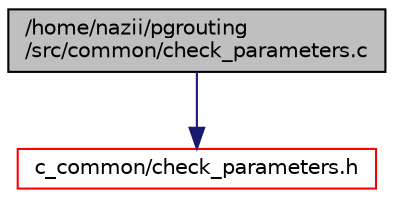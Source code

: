 digraph "/home/nazii/pgrouting/src/common/check_parameters.c"
{
  edge [fontname="Helvetica",fontsize="10",labelfontname="Helvetica",labelfontsize="10"];
  node [fontname="Helvetica",fontsize="10",shape=record];
  Node0 [label="/home/nazii/pgrouting\l/src/common/check_parameters.c",height=0.2,width=0.4,color="black", fillcolor="grey75", style="filled", fontcolor="black"];
  Node0 -> Node1 [color="midnightblue",fontsize="10",style="solid",fontname="Helvetica"];
  Node1 [label="c_common/check_parameters.h",height=0.2,width=0.4,color="red", fillcolor="white", style="filled",URL="$check__parameters_8h.html"];
}
